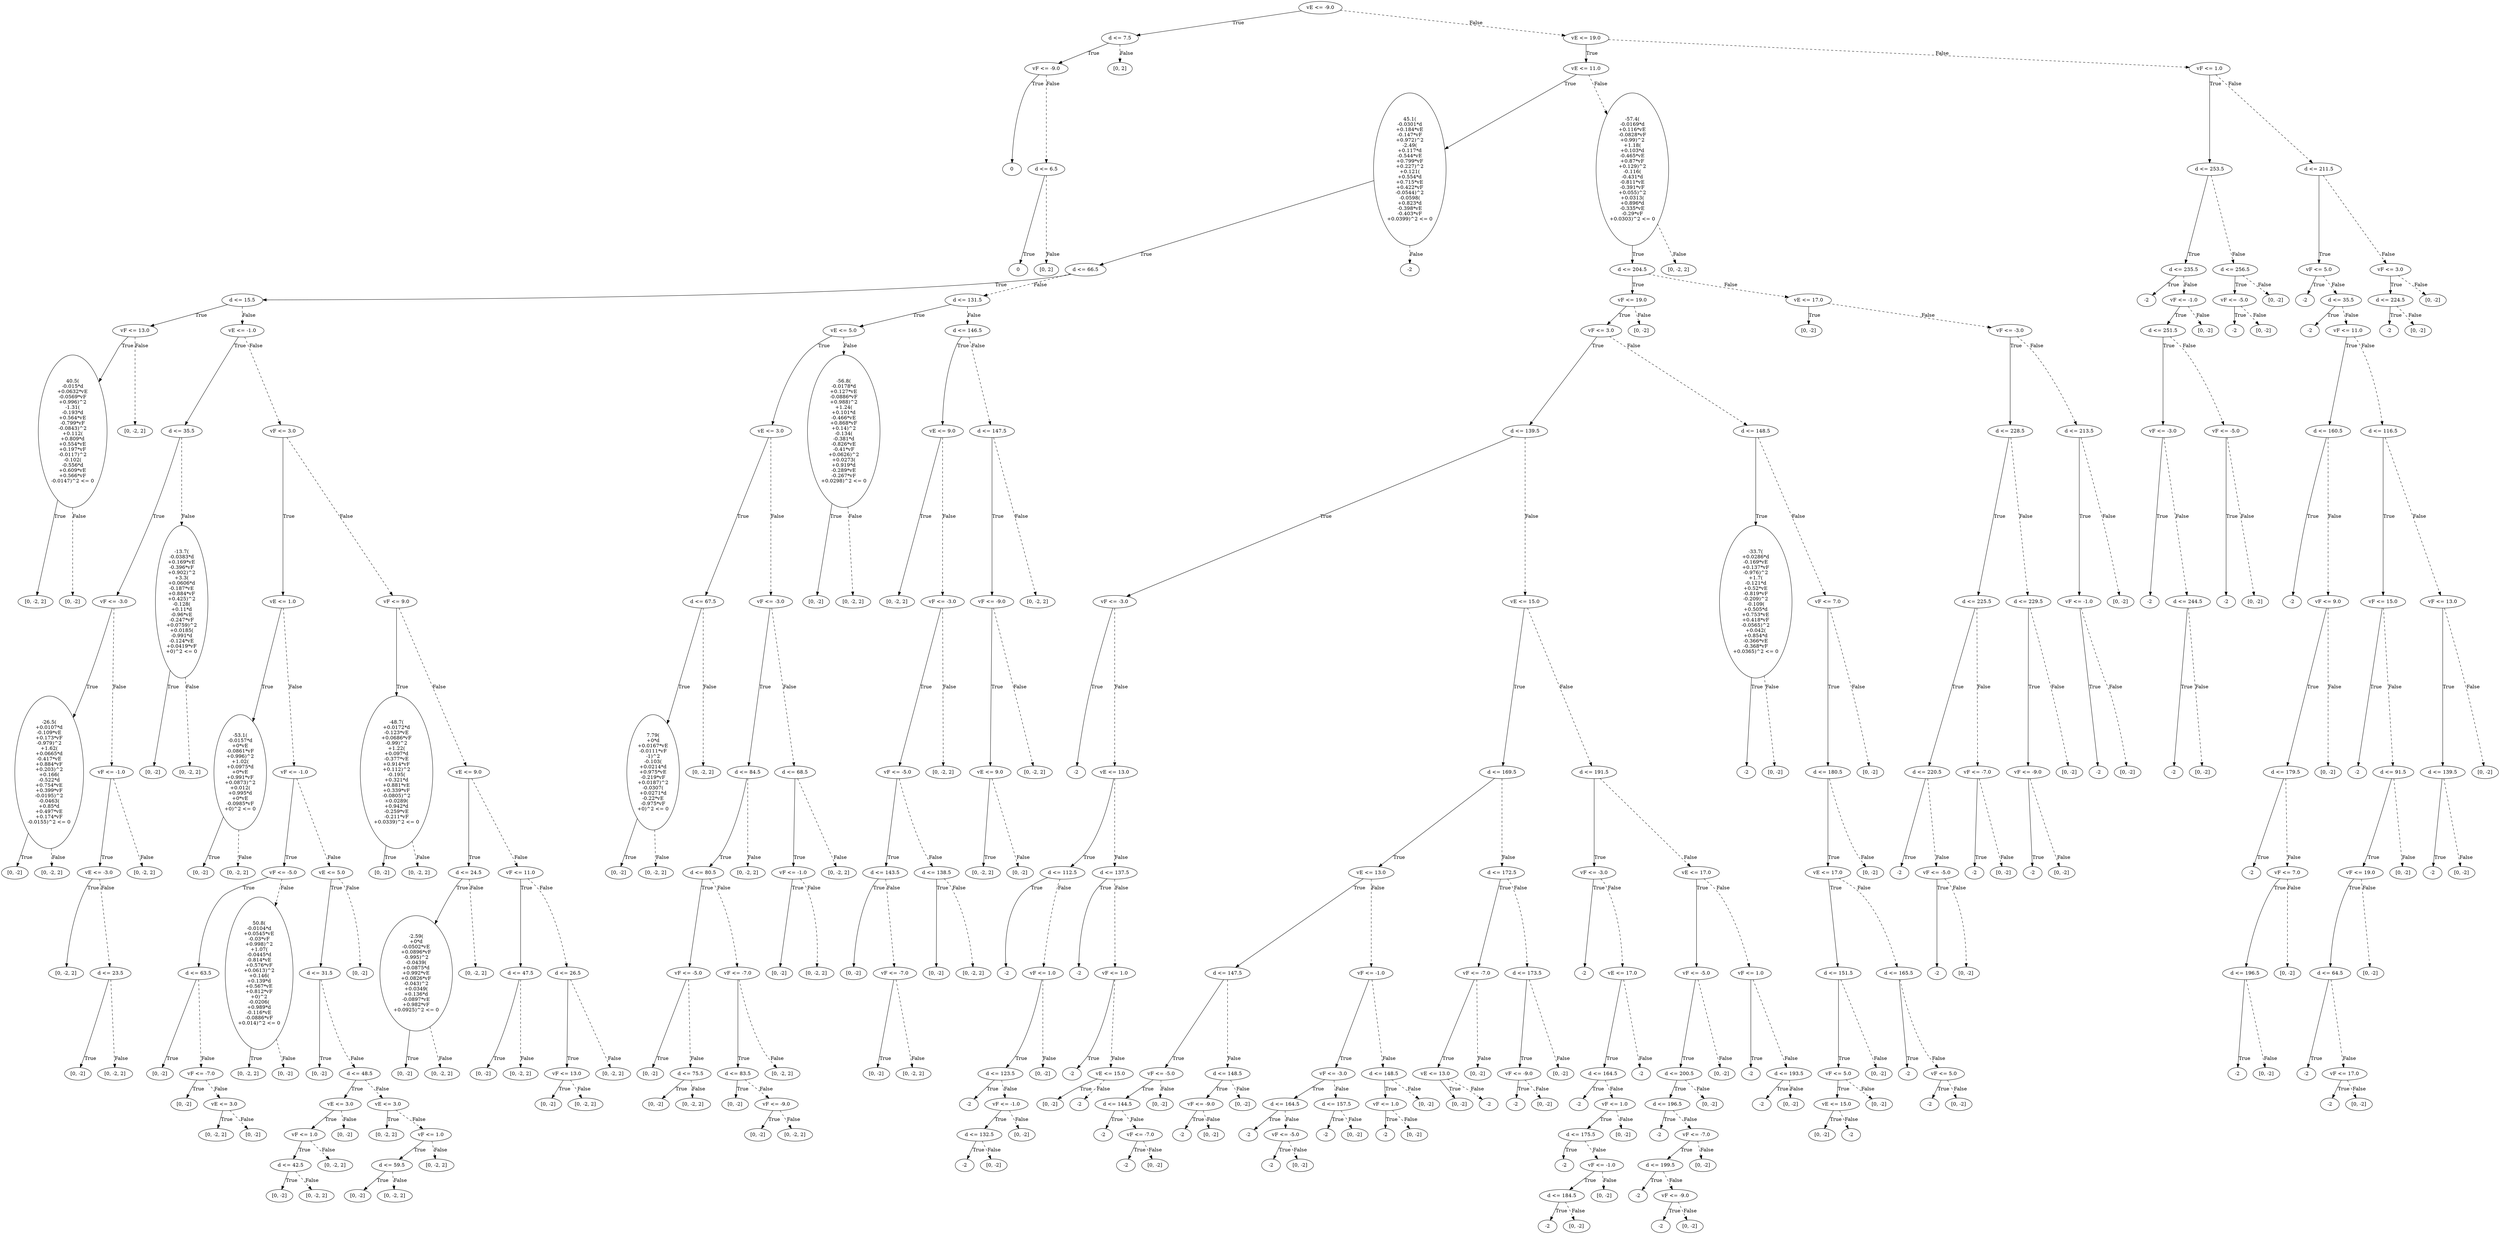 digraph {
0 [label="vE <= -9.0"];
1 [label="d <= 7.5"];
2 [label="vF <= -9.0"];
3 [label="0"];
2 -> 3 [label="True"];
4 [label="d <= 6.5"];
5 [label="0"];
4 -> 5 [label="True"];
6 [label="[0, 2]"];
4 -> 6 [style="dashed", label="False"];
2 -> 4 [style="dashed", label="False"];
1 -> 2 [label="True"];
7 [label="[0, 2]"];
1 -> 7 [style="dashed", label="False"];
0 -> 1 [label="True"];
8 [label="vE <= 19.0"];
9 [label="vE <= 11.0"];
10 [label="45.1(\n-0.0301*d\n+0.184*vE\n-0.147*vF\n+0.972)^2\n-2.49(\n+0.117*d\n-0.544*vE\n+0.799*vF\n+0.227)^2\n+0.121(\n+0.554*d\n+0.715*vE\n+0.422*vF\n-0.0544)^2\n-0.0598(\n+0.823*d\n-0.398*vE\n-0.403*vF\n+0.0399)^2 <= 0"];
11 [label="d <= 66.5"];
12 [label="d <= 15.5"];
13 [label="vF <= 13.0"];
14 [label="40.5(\n-0.015*d\n+0.0632*vE\n-0.0569*vF\n+0.996)^2\n-1.31(\n-0.193*d\n+0.564*vE\n-0.799*vF\n-0.0843)^2\n+0.112(\n+0.809*d\n+0.554*vE\n+0.197*vF\n-0.0117)^2\n-0.102(\n-0.556*d\n+0.609*vE\n+0.566*vF\n-0.0147)^2 <= 0"];
15 [label="[0, -2, 2]"];
14 -> 15 [label="True"];
16 [label="[0, -2]"];
14 -> 16 [style="dashed", label="False"];
13 -> 14 [label="True"];
17 [label="[0, -2, 2]"];
13 -> 17 [style="dashed", label="False"];
12 -> 13 [label="True"];
18 [label="vE <= -1.0"];
19 [label="d <= 35.5"];
20 [label="vF <= -3.0"];
21 [label="-26.5(\n+0.0107*d\n-0.109*vE\n+0.173*vF\n-0.979)^2\n+1.62(\n+0.0665*d\n-0.417*vE\n+0.884*vF\n+0.203)^2\n+0.166(\n-0.522*d\n+0.754*vE\n+0.399*vF\n-0.0195)^2\n-0.0463(\n+0.85*d\n+0.497*vE\n+0.174*vF\n-0.0155)^2 <= 0"];
22 [label="[0, -2]"];
21 -> 22 [label="True"];
23 [label="[0, -2, 2]"];
21 -> 23 [style="dashed", label="False"];
20 -> 21 [label="True"];
24 [label="vF <= -1.0"];
25 [label="vE <= -3.0"];
26 [label="[0, -2, 2]"];
25 -> 26 [label="True"];
27 [label="d <= 23.5"];
28 [label="[0, -2]"];
27 -> 28 [label="True"];
29 [label="[0, -2, 2]"];
27 -> 29 [style="dashed", label="False"];
25 -> 27 [style="dashed", label="False"];
24 -> 25 [label="True"];
30 [label="[0, -2, 2]"];
24 -> 30 [style="dashed", label="False"];
20 -> 24 [style="dashed", label="False"];
19 -> 20 [label="True"];
31 [label="-13.7(\n-0.0383*d\n+0.169*vE\n-0.396*vF\n+0.902)^2\n+3.3(\n+0.0606*d\n-0.187*vE\n+0.884*vF\n+0.425)^2\n-0.128(\n+0.11*d\n-0.96*vE\n-0.247*vF\n+0.0759)^2\n+0.0185(\n-0.991*d\n-0.124*vE\n+0.0419*vF\n+0)^2 <= 0"];
32 [label="[0, -2]"];
31 -> 32 [label="True"];
33 [label="[0, -2, 2]"];
31 -> 33 [style="dashed", label="False"];
19 -> 31 [style="dashed", label="False"];
18 -> 19 [label="True"];
34 [label="vF <= 3.0"];
35 [label="vE <= 1.0"];
36 [label="-53.1(\n-0.0157*d\n+0*vE\n-0.0861*vF\n+0.996)^2\n+1.02(\n+0.0975*d\n+0*vE\n+0.991*vF\n+0.0873)^2\n+0.012(\n+0.995*d\n+0*vE\n-0.0985*vF\n+0)^2 <= 0"];
37 [label="[0, -2]"];
36 -> 37 [label="True"];
38 [label="[0, -2, 2]"];
36 -> 38 [style="dashed", label="False"];
35 -> 36 [label="True"];
39 [label="vF <= -1.0"];
40 [label="vF <= -5.0"];
41 [label="d <= 63.5"];
42 [label="[0, -2]"];
41 -> 42 [label="True"];
43 [label="vF <= -7.0"];
44 [label="[0, -2]"];
43 -> 44 [label="True"];
45 [label="vE <= 3.0"];
46 [label="[0, -2, 2]"];
45 -> 46 [label="True"];
47 [label="[0, -2]"];
45 -> 47 [style="dashed", label="False"];
43 -> 45 [style="dashed", label="False"];
41 -> 43 [style="dashed", label="False"];
40 -> 41 [label="True"];
48 [label="50.8(\n-0.0104*d\n+0.0545*vE\n-0.03*vF\n+0.998)^2\n+1.07(\n-0.0445*d\n-0.814*vE\n+0.576*vF\n+0.0613)^2\n+0.146(\n+0.139*d\n+0.567*vE\n+0.812*vF\n+0)^2\n-0.0206(\n+0.989*d\n-0.116*vE\n-0.0886*vF\n+0.014)^2 <= 0"];
49 [label="[0, -2, 2]"];
48 -> 49 [label="True"];
50 [label="[0, -2]"];
48 -> 50 [style="dashed", label="False"];
40 -> 48 [style="dashed", label="False"];
39 -> 40 [label="True"];
51 [label="vE <= 5.0"];
52 [label="d <= 31.5"];
53 [label="[0, -2]"];
52 -> 53 [label="True"];
54 [label="d <= 48.5"];
55 [label="vE <= 3.0"];
56 [label="vF <= 1.0"];
57 [label="d <= 42.5"];
58 [label="[0, -2]"];
57 -> 58 [label="True"];
59 [label="[0, -2, 2]"];
57 -> 59 [style="dashed", label="False"];
56 -> 57 [label="True"];
60 [label="[0, -2, 2]"];
56 -> 60 [style="dashed", label="False"];
55 -> 56 [label="True"];
61 [label="[0, -2]"];
55 -> 61 [style="dashed", label="False"];
54 -> 55 [label="True"];
62 [label="vE <= 3.0"];
63 [label="[0, -2, 2]"];
62 -> 63 [label="True"];
64 [label="vF <= 1.0"];
65 [label="d <= 59.5"];
66 [label="[0, -2]"];
65 -> 66 [label="True"];
67 [label="[0, -2, 2]"];
65 -> 67 [style="dashed", label="False"];
64 -> 65 [label="True"];
68 [label="[0, -2, 2]"];
64 -> 68 [style="dashed", label="False"];
62 -> 64 [style="dashed", label="False"];
54 -> 62 [style="dashed", label="False"];
52 -> 54 [style="dashed", label="False"];
51 -> 52 [label="True"];
69 [label="[0, -2]"];
51 -> 69 [style="dashed", label="False"];
39 -> 51 [style="dashed", label="False"];
35 -> 39 [style="dashed", label="False"];
34 -> 35 [label="True"];
70 [label="vF <= 9.0"];
71 [label="-48.7(\n+0.0172*d\n-0.123*vE\n+0.0686*vF\n-0.99)^2\n+1.22(\n+0.097*d\n-0.377*vE\n+0.914*vF\n+0.112)^2\n-0.195(\n+0.321*d\n+0.881*vE\n+0.339*vF\n-0.0805)^2\n+0.0289(\n+0.942*d\n-0.259*vE\n-0.211*vF\n+0.0339)^2 <= 0"];
72 [label="[0, -2]"];
71 -> 72 [label="True"];
73 [label="[0, -2, 2]"];
71 -> 73 [style="dashed", label="False"];
70 -> 71 [label="True"];
74 [label="vE <= 9.0"];
75 [label="d <= 24.5"];
76 [label="-2.59(\n+0*d\n-0.0502*vE\n+0.0896*vF\n-0.995)^2\n-0.0439(\n+0.0875*d\n+0.992*vE\n+0.0826*vF\n-0.043)^2\n+0.0349(\n+0.136*d\n-0.0897*vE\n+0.982*vF\n+0.0925)^2 <= 0"];
77 [label="[0, -2]"];
76 -> 77 [label="True"];
78 [label="[0, -2, 2]"];
76 -> 78 [style="dashed", label="False"];
75 -> 76 [label="True"];
79 [label="[0, -2, 2]"];
75 -> 79 [style="dashed", label="False"];
74 -> 75 [label="True"];
80 [label="vF <= 11.0"];
81 [label="d <= 47.5"];
82 [label="[0, -2]"];
81 -> 82 [label="True"];
83 [label="[0, -2, 2]"];
81 -> 83 [style="dashed", label="False"];
80 -> 81 [label="True"];
84 [label="d <= 26.5"];
85 [label="vF <= 13.0"];
86 [label="[0, -2]"];
85 -> 86 [label="True"];
87 [label="[0, -2, 2]"];
85 -> 87 [style="dashed", label="False"];
84 -> 85 [label="True"];
88 [label="[0, -2, 2]"];
84 -> 88 [style="dashed", label="False"];
80 -> 84 [style="dashed", label="False"];
74 -> 80 [style="dashed", label="False"];
70 -> 74 [style="dashed", label="False"];
34 -> 70 [style="dashed", label="False"];
18 -> 34 [style="dashed", label="False"];
12 -> 18 [style="dashed", label="False"];
11 -> 12 [label="True"];
89 [label="d <= 131.5"];
90 [label="vE <= 5.0"];
91 [label="vE <= 3.0"];
92 [label="d <= 67.5"];
93 [label="7.79(\n+0*d\n+0.0167*vE\n-0.0111*vF\n-1)^2\n-0.103(\n+0.0214*d\n+0.975*vE\n-0.219*vF\n+0.0187)^2\n-0.0307(\n+0.0271*d\n-0.22*vE\n-0.975*vF\n+0)^2 <= 0"];
94 [label="[0, -2]"];
93 -> 94 [label="True"];
95 [label="[0, -2, 2]"];
93 -> 95 [style="dashed", label="False"];
92 -> 93 [label="True"];
96 [label="[0, -2, 2]"];
92 -> 96 [style="dashed", label="False"];
91 -> 92 [label="True"];
97 [label="vF <= -3.0"];
98 [label="d <= 84.5"];
99 [label="d <= 80.5"];
100 [label="vF <= -5.0"];
101 [label="[0, -2]"];
100 -> 101 [label="True"];
102 [label="d <= 75.5"];
103 [label="[0, -2]"];
102 -> 103 [label="True"];
104 [label="[0, -2, 2]"];
102 -> 104 [style="dashed", label="False"];
100 -> 102 [style="dashed", label="False"];
99 -> 100 [label="True"];
105 [label="vF <= -7.0"];
106 [label="d <= 83.5"];
107 [label="[0, -2]"];
106 -> 107 [label="True"];
108 [label="vF <= -9.0"];
109 [label="[0, -2]"];
108 -> 109 [label="True"];
110 [label="[0, -2, 2]"];
108 -> 110 [style="dashed", label="False"];
106 -> 108 [style="dashed", label="False"];
105 -> 106 [label="True"];
111 [label="[0, -2, 2]"];
105 -> 111 [style="dashed", label="False"];
99 -> 105 [style="dashed", label="False"];
98 -> 99 [label="True"];
112 [label="[0, -2, 2]"];
98 -> 112 [style="dashed", label="False"];
97 -> 98 [label="True"];
113 [label="d <= 68.5"];
114 [label="vF <= -1.0"];
115 [label="[0, -2]"];
114 -> 115 [label="True"];
116 [label="[0, -2, 2]"];
114 -> 116 [style="dashed", label="False"];
113 -> 114 [label="True"];
117 [label="[0, -2, 2]"];
113 -> 117 [style="dashed", label="False"];
97 -> 113 [style="dashed", label="False"];
91 -> 97 [style="dashed", label="False"];
90 -> 91 [label="True"];
118 [label="-56.8(\n-0.0178*d\n+0.127*vE\n-0.0886*vF\n+0.988)^2\n+1.24(\n+0.101*d\n-0.466*vE\n+0.868*vF\n+0.14)^2\n-0.134(\n-0.381*d\n-0.826*vE\n-0.41*vF\n+0.0626)^2\n+0.0273(\n+0.919*d\n-0.289*vE\n-0.267*vF\n+0.0298)^2 <= 0"];
119 [label="[0, -2]"];
118 -> 119 [label="True"];
120 [label="[0, -2, 2]"];
118 -> 120 [style="dashed", label="False"];
90 -> 118 [style="dashed", label="False"];
89 -> 90 [label="True"];
121 [label="d <= 146.5"];
122 [label="vE <= 9.0"];
123 [label="[0, -2, 2]"];
122 -> 123 [label="True"];
124 [label="vF <= -3.0"];
125 [label="vF <= -5.0"];
126 [label="d <= 143.5"];
127 [label="[0, -2]"];
126 -> 127 [label="True"];
128 [label="vF <= -7.0"];
129 [label="[0, -2]"];
128 -> 129 [label="True"];
130 [label="[0, -2, 2]"];
128 -> 130 [style="dashed", label="False"];
126 -> 128 [style="dashed", label="False"];
125 -> 126 [label="True"];
131 [label="d <= 138.5"];
132 [label="[0, -2]"];
131 -> 132 [label="True"];
133 [label="[0, -2, 2]"];
131 -> 133 [style="dashed", label="False"];
125 -> 131 [style="dashed", label="False"];
124 -> 125 [label="True"];
134 [label="[0, -2, 2]"];
124 -> 134 [style="dashed", label="False"];
122 -> 124 [style="dashed", label="False"];
121 -> 122 [label="True"];
135 [label="d <= 147.5"];
136 [label="vF <= -9.0"];
137 [label="vE <= 9.0"];
138 [label="[0, -2, 2]"];
137 -> 138 [label="True"];
139 [label="[0, -2]"];
137 -> 139 [style="dashed", label="False"];
136 -> 137 [label="True"];
140 [label="[0, -2, 2]"];
136 -> 140 [style="dashed", label="False"];
135 -> 136 [label="True"];
141 [label="[0, -2, 2]"];
135 -> 141 [style="dashed", label="False"];
121 -> 135 [style="dashed", label="False"];
89 -> 121 [style="dashed", label="False"];
11 -> 89 [style="dashed", label="False"];
10 -> 11 [label="True"];
142 [label="-2"];
10 -> 142 [style="dashed", label="False"];
9 -> 10 [label="True"];
143 [label="-57.4(\n-0.0169*d\n+0.116*vE\n-0.0828*vF\n+0.99)^2\n+1.18(\n+0.103*d\n-0.465*vE\n+0.87*vF\n+0.129)^2\n-0.116(\n-0.431*d\n-0.811*vE\n-0.391*vF\n+0.055)^2\n+0.0313(\n+0.896*d\n-0.335*vE\n-0.29*vF\n+0.0303)^2 <= 0"];
144 [label="d <= 204.5"];
145 [label="vF <= 19.0"];
146 [label="vF <= 3.0"];
147 [label="d <= 139.5"];
148 [label="vF <= -3.0"];
149 [label="-2"];
148 -> 149 [label="True"];
150 [label="vE <= 13.0"];
151 [label="d <= 112.5"];
152 [label="-2"];
151 -> 152 [label="True"];
153 [label="vF <= 1.0"];
154 [label="d <= 123.5"];
155 [label="-2"];
154 -> 155 [label="True"];
156 [label="vF <= -1.0"];
157 [label="d <= 132.5"];
158 [label="-2"];
157 -> 158 [label="True"];
159 [label="[0, -2]"];
157 -> 159 [style="dashed", label="False"];
156 -> 157 [label="True"];
160 [label="[0, -2]"];
156 -> 160 [style="dashed", label="False"];
154 -> 156 [style="dashed", label="False"];
153 -> 154 [label="True"];
161 [label="[0, -2]"];
153 -> 161 [style="dashed", label="False"];
151 -> 153 [style="dashed", label="False"];
150 -> 151 [label="True"];
162 [label="d <= 137.5"];
163 [label="-2"];
162 -> 163 [label="True"];
164 [label="vF <= 1.0"];
165 [label="-2"];
164 -> 165 [label="True"];
166 [label="vE <= 15.0"];
167 [label="[0, -2]"];
166 -> 167 [label="True"];
168 [label="-2"];
166 -> 168 [style="dashed", label="False"];
164 -> 166 [style="dashed", label="False"];
162 -> 164 [style="dashed", label="False"];
150 -> 162 [style="dashed", label="False"];
148 -> 150 [style="dashed", label="False"];
147 -> 148 [label="True"];
169 [label="vE <= 15.0"];
170 [label="d <= 169.5"];
171 [label="vE <= 13.0"];
172 [label="d <= 147.5"];
173 [label="vF <= -5.0"];
174 [label="d <= 144.5"];
175 [label="-2"];
174 -> 175 [label="True"];
176 [label="vF <= -7.0"];
177 [label="-2"];
176 -> 177 [label="True"];
178 [label="[0, -2]"];
176 -> 178 [style="dashed", label="False"];
174 -> 176 [style="dashed", label="False"];
173 -> 174 [label="True"];
179 [label="[0, -2]"];
173 -> 179 [style="dashed", label="False"];
172 -> 173 [label="True"];
180 [label="d <= 148.5"];
181 [label="vF <= -9.0"];
182 [label="-2"];
181 -> 182 [label="True"];
183 [label="[0, -2]"];
181 -> 183 [style="dashed", label="False"];
180 -> 181 [label="True"];
184 [label="[0, -2]"];
180 -> 184 [style="dashed", label="False"];
172 -> 180 [style="dashed", label="False"];
171 -> 172 [label="True"];
185 [label="vF <= -1.0"];
186 [label="vF <= -3.0"];
187 [label="d <= 164.5"];
188 [label="-2"];
187 -> 188 [label="True"];
189 [label="vF <= -5.0"];
190 [label="-2"];
189 -> 190 [label="True"];
191 [label="[0, -2]"];
189 -> 191 [style="dashed", label="False"];
187 -> 189 [style="dashed", label="False"];
186 -> 187 [label="True"];
192 [label="d <= 157.5"];
193 [label="-2"];
192 -> 193 [label="True"];
194 [label="[0, -2]"];
192 -> 194 [style="dashed", label="False"];
186 -> 192 [style="dashed", label="False"];
185 -> 186 [label="True"];
195 [label="d <= 148.5"];
196 [label="vF <= 1.0"];
197 [label="-2"];
196 -> 197 [label="True"];
198 [label="[0, -2]"];
196 -> 198 [style="dashed", label="False"];
195 -> 196 [label="True"];
199 [label="[0, -2]"];
195 -> 199 [style="dashed", label="False"];
185 -> 195 [style="dashed", label="False"];
171 -> 185 [style="dashed", label="False"];
170 -> 171 [label="True"];
200 [label="d <= 172.5"];
201 [label="vF <= -7.0"];
202 [label="vE <= 13.0"];
203 [label="[0, -2]"];
202 -> 203 [label="True"];
204 [label="-2"];
202 -> 204 [style="dashed", label="False"];
201 -> 202 [label="True"];
205 [label="[0, -2]"];
201 -> 205 [style="dashed", label="False"];
200 -> 201 [label="True"];
206 [label="d <= 173.5"];
207 [label="vF <= -9.0"];
208 [label="-2"];
207 -> 208 [label="True"];
209 [label="[0, -2]"];
207 -> 209 [style="dashed", label="False"];
206 -> 207 [label="True"];
210 [label="[0, -2]"];
206 -> 210 [style="dashed", label="False"];
200 -> 206 [style="dashed", label="False"];
170 -> 200 [style="dashed", label="False"];
169 -> 170 [label="True"];
211 [label="d <= 191.5"];
212 [label="vF <= -3.0"];
213 [label="-2"];
212 -> 213 [label="True"];
214 [label="vE <= 17.0"];
215 [label="d <= 164.5"];
216 [label="-2"];
215 -> 216 [label="True"];
217 [label="vF <= 1.0"];
218 [label="d <= 175.5"];
219 [label="-2"];
218 -> 219 [label="True"];
220 [label="vF <= -1.0"];
221 [label="d <= 184.5"];
222 [label="-2"];
221 -> 222 [label="True"];
223 [label="[0, -2]"];
221 -> 223 [style="dashed", label="False"];
220 -> 221 [label="True"];
224 [label="[0, -2]"];
220 -> 224 [style="dashed", label="False"];
218 -> 220 [style="dashed", label="False"];
217 -> 218 [label="True"];
225 [label="[0, -2]"];
217 -> 225 [style="dashed", label="False"];
215 -> 217 [style="dashed", label="False"];
214 -> 215 [label="True"];
226 [label="-2"];
214 -> 226 [style="dashed", label="False"];
212 -> 214 [style="dashed", label="False"];
211 -> 212 [label="True"];
227 [label="vE <= 17.0"];
228 [label="vF <= -5.0"];
229 [label="d <= 200.5"];
230 [label="d <= 196.5"];
231 [label="-2"];
230 -> 231 [label="True"];
232 [label="vF <= -7.0"];
233 [label="d <= 199.5"];
234 [label="-2"];
233 -> 234 [label="True"];
235 [label="vF <= -9.0"];
236 [label="-2"];
235 -> 236 [label="True"];
237 [label="[0, -2]"];
235 -> 237 [style="dashed", label="False"];
233 -> 235 [style="dashed", label="False"];
232 -> 233 [label="True"];
238 [label="[0, -2]"];
232 -> 238 [style="dashed", label="False"];
230 -> 232 [style="dashed", label="False"];
229 -> 230 [label="True"];
239 [label="[0, -2]"];
229 -> 239 [style="dashed", label="False"];
228 -> 229 [label="True"];
240 [label="[0, -2]"];
228 -> 240 [style="dashed", label="False"];
227 -> 228 [label="True"];
241 [label="vF <= 1.0"];
242 [label="-2"];
241 -> 242 [label="True"];
243 [label="d <= 193.5"];
244 [label="-2"];
243 -> 244 [label="True"];
245 [label="[0, -2]"];
243 -> 245 [style="dashed", label="False"];
241 -> 243 [style="dashed", label="False"];
227 -> 241 [style="dashed", label="False"];
211 -> 227 [style="dashed", label="False"];
169 -> 211 [style="dashed", label="False"];
147 -> 169 [style="dashed", label="False"];
146 -> 147 [label="True"];
246 [label="d <= 148.5"];
247 [label="-33.7(\n+0.0286*d\n-0.169*vE\n+0.137*vF\n-0.976)^2\n+1.7(\n-0.121*d\n+0.52*vE\n-0.819*vF\n-0.209)^2\n-0.109(\n+0.505*d\n+0.753*vE\n+0.418*vF\n-0.0565)^2\n+0.042(\n+0.854*d\n-0.366*vE\n-0.368*vF\n+0.0365)^2 <= 0"];
248 [label="-2"];
247 -> 248 [label="True"];
249 [label="[0, -2]"];
247 -> 249 [style="dashed", label="False"];
246 -> 247 [label="True"];
250 [label="vF <= 7.0"];
251 [label="d <= 180.5"];
252 [label="vE <= 17.0"];
253 [label="d <= 151.5"];
254 [label="vF <= 5.0"];
255 [label="vE <= 15.0"];
256 [label="[0, -2]"];
255 -> 256 [label="True"];
257 [label="-2"];
255 -> 257 [style="dashed", label="False"];
254 -> 255 [label="True"];
258 [label="[0, -2]"];
254 -> 258 [style="dashed", label="False"];
253 -> 254 [label="True"];
259 [label="[0, -2]"];
253 -> 259 [style="dashed", label="False"];
252 -> 253 [label="True"];
260 [label="d <= 165.5"];
261 [label="-2"];
260 -> 261 [label="True"];
262 [label="vF <= 5.0"];
263 [label="-2"];
262 -> 263 [label="True"];
264 [label="[0, -2]"];
262 -> 264 [style="dashed", label="False"];
260 -> 262 [style="dashed", label="False"];
252 -> 260 [style="dashed", label="False"];
251 -> 252 [label="True"];
265 [label="[0, -2]"];
251 -> 265 [style="dashed", label="False"];
250 -> 251 [label="True"];
266 [label="[0, -2]"];
250 -> 266 [style="dashed", label="False"];
246 -> 250 [style="dashed", label="False"];
146 -> 246 [style="dashed", label="False"];
145 -> 146 [label="True"];
267 [label="[0, -2]"];
145 -> 267 [style="dashed", label="False"];
144 -> 145 [label="True"];
268 [label="vE <= 17.0"];
269 [label="[0, -2]"];
268 -> 269 [label="True"];
270 [label="vF <= -3.0"];
271 [label="d <= 228.5"];
272 [label="d <= 225.5"];
273 [label="d <= 220.5"];
274 [label="-2"];
273 -> 274 [label="True"];
275 [label="vF <= -5.0"];
276 [label="-2"];
275 -> 276 [label="True"];
277 [label="[0, -2]"];
275 -> 277 [style="dashed", label="False"];
273 -> 275 [style="dashed", label="False"];
272 -> 273 [label="True"];
278 [label="vF <= -7.0"];
279 [label="-2"];
278 -> 279 [label="True"];
280 [label="[0, -2]"];
278 -> 280 [style="dashed", label="False"];
272 -> 278 [style="dashed", label="False"];
271 -> 272 [label="True"];
281 [label="d <= 229.5"];
282 [label="vF <= -9.0"];
283 [label="-2"];
282 -> 283 [label="True"];
284 [label="[0, -2]"];
282 -> 284 [style="dashed", label="False"];
281 -> 282 [label="True"];
285 [label="[0, -2]"];
281 -> 285 [style="dashed", label="False"];
271 -> 281 [style="dashed", label="False"];
270 -> 271 [label="True"];
286 [label="d <= 213.5"];
287 [label="vF <= -1.0"];
288 [label="-2"];
287 -> 288 [label="True"];
289 [label="[0, -2]"];
287 -> 289 [style="dashed", label="False"];
286 -> 287 [label="True"];
290 [label="[0, -2]"];
286 -> 290 [style="dashed", label="False"];
270 -> 286 [style="dashed", label="False"];
268 -> 270 [style="dashed", label="False"];
144 -> 268 [style="dashed", label="False"];
143 -> 144 [label="True"];
291 [label="[0, -2, 2]"];
143 -> 291 [style="dashed", label="False"];
9 -> 143 [style="dashed", label="False"];
8 -> 9 [label="True"];
292 [label="vF <= 1.0"];
293 [label="d <= 253.5"];
294 [label="d <= 235.5"];
295 [label="-2"];
294 -> 295 [label="True"];
296 [label="vF <= -1.0"];
297 [label="d <= 251.5"];
298 [label="vF <= -3.0"];
299 [label="-2"];
298 -> 299 [label="True"];
300 [label="d <= 244.5"];
301 [label="-2"];
300 -> 301 [label="True"];
302 [label="[0, -2]"];
300 -> 302 [style="dashed", label="False"];
298 -> 300 [style="dashed", label="False"];
297 -> 298 [label="True"];
303 [label="vF <= -5.0"];
304 [label="-2"];
303 -> 304 [label="True"];
305 [label="[0, -2]"];
303 -> 305 [style="dashed", label="False"];
297 -> 303 [style="dashed", label="False"];
296 -> 297 [label="True"];
306 [label="[0, -2]"];
296 -> 306 [style="dashed", label="False"];
294 -> 296 [style="dashed", label="False"];
293 -> 294 [label="True"];
307 [label="d <= 256.5"];
308 [label="vF <= -5.0"];
309 [label="-2"];
308 -> 309 [label="True"];
310 [label="[0, -2]"];
308 -> 310 [style="dashed", label="False"];
307 -> 308 [label="True"];
311 [label="[0, -2]"];
307 -> 311 [style="dashed", label="False"];
293 -> 307 [style="dashed", label="False"];
292 -> 293 [label="True"];
312 [label="d <= 211.5"];
313 [label="vF <= 5.0"];
314 [label="-2"];
313 -> 314 [label="True"];
315 [label="d <= 35.5"];
316 [label="-2"];
315 -> 316 [label="True"];
317 [label="vF <= 11.0"];
318 [label="d <= 160.5"];
319 [label="-2"];
318 -> 319 [label="True"];
320 [label="vF <= 9.0"];
321 [label="d <= 179.5"];
322 [label="-2"];
321 -> 322 [label="True"];
323 [label="vF <= 7.0"];
324 [label="d <= 196.5"];
325 [label="-2"];
324 -> 325 [label="True"];
326 [label="[0, -2]"];
324 -> 326 [style="dashed", label="False"];
323 -> 324 [label="True"];
327 [label="[0, -2]"];
323 -> 327 [style="dashed", label="False"];
321 -> 323 [style="dashed", label="False"];
320 -> 321 [label="True"];
328 [label="[0, -2]"];
320 -> 328 [style="dashed", label="False"];
318 -> 320 [style="dashed", label="False"];
317 -> 318 [label="True"];
329 [label="d <= 116.5"];
330 [label="vF <= 15.0"];
331 [label="-2"];
330 -> 331 [label="True"];
332 [label="d <= 91.5"];
333 [label="vF <= 19.0"];
334 [label="d <= 64.5"];
335 [label="-2"];
334 -> 335 [label="True"];
336 [label="vF <= 17.0"];
337 [label="-2"];
336 -> 337 [label="True"];
338 [label="[0, -2]"];
336 -> 338 [style="dashed", label="False"];
334 -> 336 [style="dashed", label="False"];
333 -> 334 [label="True"];
339 [label="[0, -2]"];
333 -> 339 [style="dashed", label="False"];
332 -> 333 [label="True"];
340 [label="[0, -2]"];
332 -> 340 [style="dashed", label="False"];
330 -> 332 [style="dashed", label="False"];
329 -> 330 [label="True"];
341 [label="vF <= 13.0"];
342 [label="d <= 139.5"];
343 [label="-2"];
342 -> 343 [label="True"];
344 [label="[0, -2]"];
342 -> 344 [style="dashed", label="False"];
341 -> 342 [label="True"];
345 [label="[0, -2]"];
341 -> 345 [style="dashed", label="False"];
329 -> 341 [style="dashed", label="False"];
317 -> 329 [style="dashed", label="False"];
315 -> 317 [style="dashed", label="False"];
313 -> 315 [style="dashed", label="False"];
312 -> 313 [label="True"];
346 [label="vF <= 3.0"];
347 [label="d <= 224.5"];
348 [label="-2"];
347 -> 348 [label="True"];
349 [label="[0, -2]"];
347 -> 349 [style="dashed", label="False"];
346 -> 347 [label="True"];
350 [label="[0, -2]"];
346 -> 350 [style="dashed", label="False"];
312 -> 346 [style="dashed", label="False"];
292 -> 312 [style="dashed", label="False"];
8 -> 292 [style="dashed", label="False"];
0 -> 8 [style="dashed", label="False"];

}